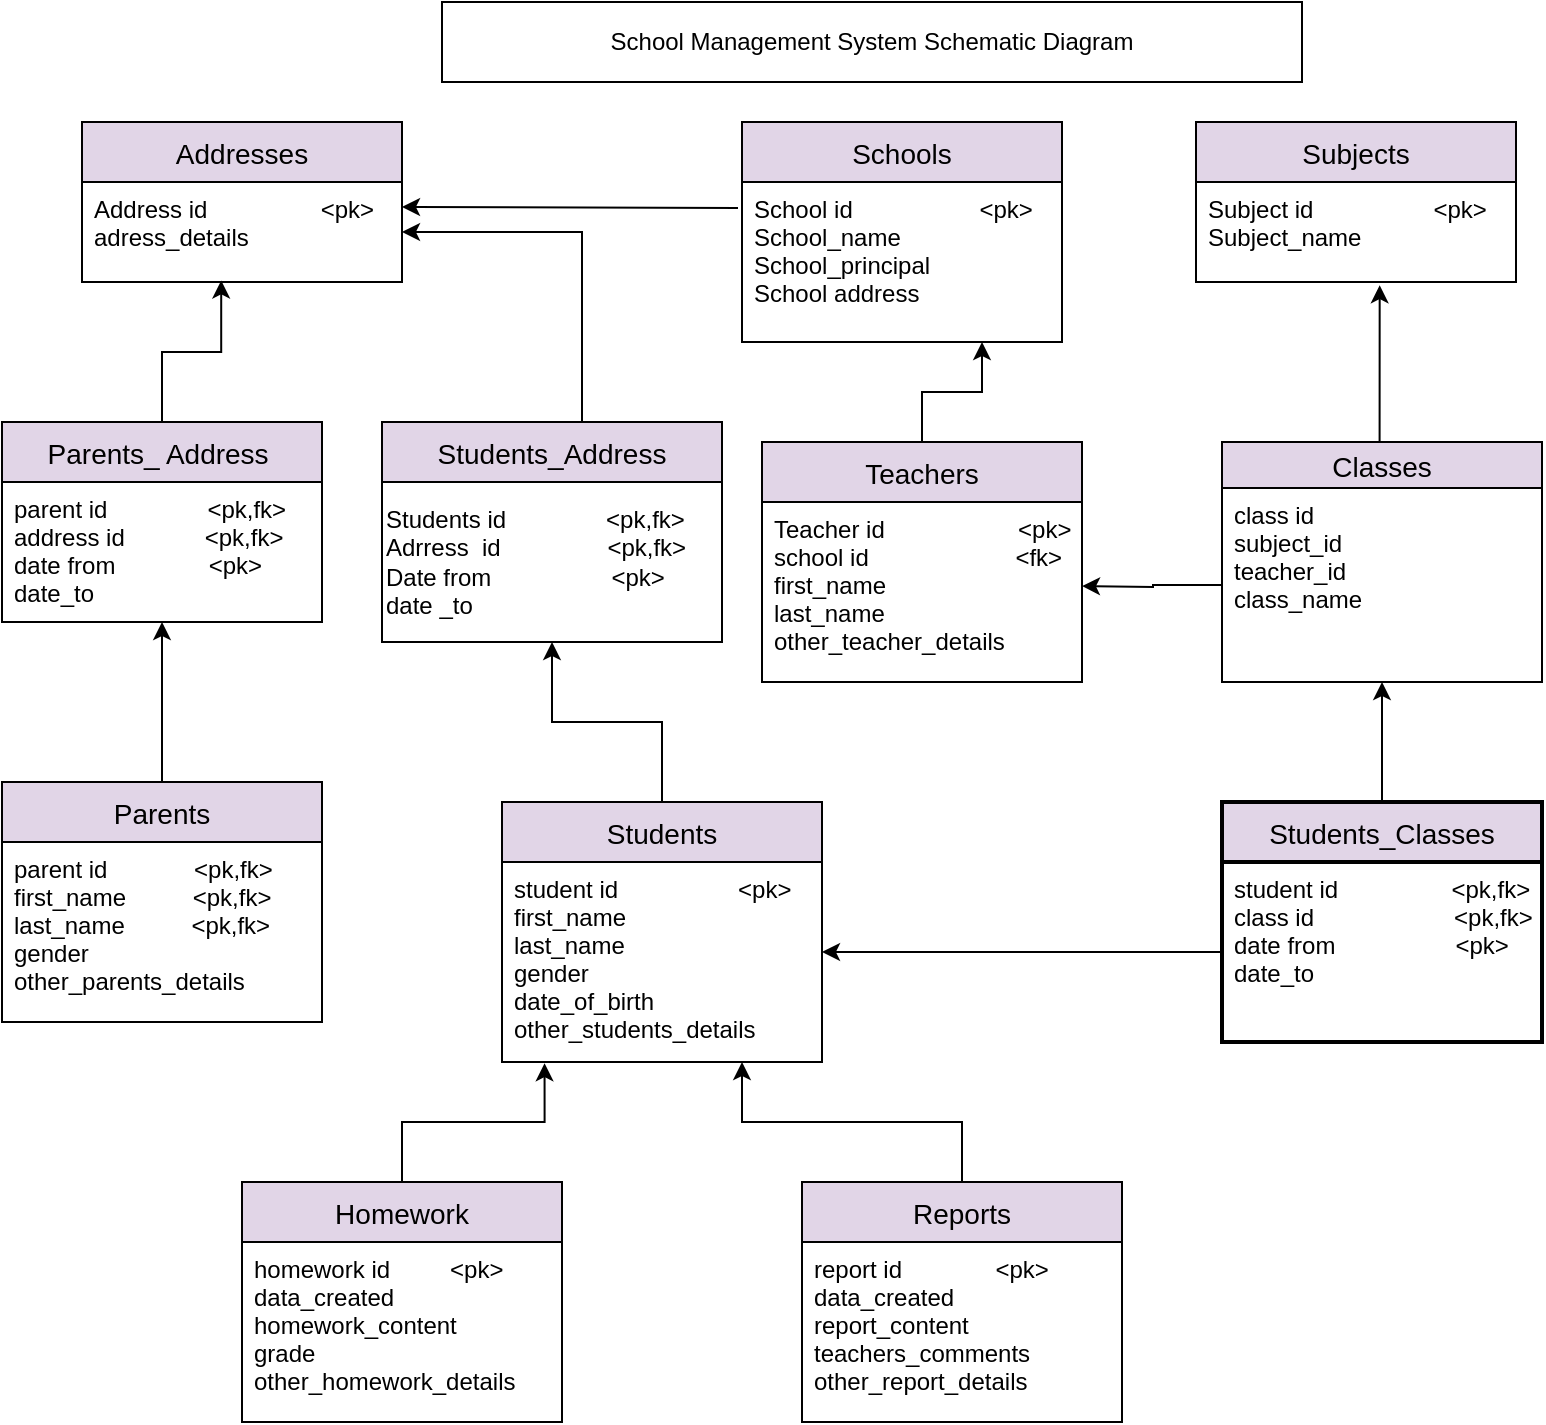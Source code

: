 <mxfile version="12.5.5" type="github"><diagram id="dD0NKBknP8NFSW5q6pbx" name="Page-1"><mxGraphModel dx="1038" dy="531" grid="1" gridSize="10" guides="1" tooltips="1" connect="1" arrows="1" fold="1" page="1" pageScale="1" pageWidth="827" pageHeight="1169" math="0" shadow="0"><root><mxCell id="0"/><mxCell id="1" parent="0"/><mxCell id="C9wnbvmkPUfAF8IMxYMJ-1" value="Addresses" style="swimlane;childLayout=stackLayout;horizontal=1;startSize=30;horizontalStack=0;fillColor=#e1d5e7;rounded=0;fontSize=14;fontStyle=0;strokeWidth=1;resizeParent=0;resizeLast=1;shadow=0;dashed=0;align=center;strokeColor=#000000;" parent="1" vertex="1"><mxGeometry x="70" y="70" width="160" height="80" as="geometry"/></mxCell><mxCell id="C9wnbvmkPUfAF8IMxYMJ-2" value="Address id                 &lt;pk&gt;&#10;adress_details" style="align=left;strokeColor=none;fillColor=none;spacingLeft=4;fontSize=12;verticalAlign=top;resizable=0;rotatable=0;part=1;" parent="C9wnbvmkPUfAF8IMxYMJ-1" vertex="1"><mxGeometry y="30" width="160" height="50" as="geometry"/></mxCell><mxCell id="C9wnbvmkPUfAF8IMxYMJ-6" value="Subjects" style="swimlane;childLayout=stackLayout;horizontal=1;startSize=30;horizontalStack=0;fillColor=#e1d5e7;rounded=0;fontSize=14;fontStyle=0;strokeWidth=1;resizeParent=0;resizeLast=1;shadow=0;dashed=0;align=center;strokeColor=#000000;" parent="1" vertex="1"><mxGeometry x="627" y="70" width="160" height="80" as="geometry"/></mxCell><mxCell id="C9wnbvmkPUfAF8IMxYMJ-7" value="Subject id                  &lt;pk&gt;&#10;Subject_name" style="align=left;strokeColor=none;fillColor=none;spacingLeft=4;fontSize=12;verticalAlign=top;resizable=0;rotatable=0;part=1;" parent="C9wnbvmkPUfAF8IMxYMJ-6" vertex="1"><mxGeometry y="30" width="160" height="50" as="geometry"/></mxCell><mxCell id="C9wnbvmkPUfAF8IMxYMJ-26" style="edgeStyle=orthogonalEdgeStyle;rounded=0;orthogonalLoop=1;jettySize=auto;html=1;entryX=1;entryY=0.5;entryDx=0;entryDy=0;" parent="1" source="C9wnbvmkPUfAF8IMxYMJ-11" target="C9wnbvmkPUfAF8IMxYMJ-2" edge="1"><mxGeometry relative="1" as="geometry"><mxPoint x="240" y="125" as="targetPoint"/><Array as="points"><mxPoint x="320" y="125"/></Array></mxGeometry></mxCell><mxCell id="C9wnbvmkPUfAF8IMxYMJ-11" value="Students_Address" style="swimlane;childLayout=stackLayout;horizontal=1;startSize=30;horizontalStack=0;fillColor=#e1d5e7;rounded=0;fontSize=14;fontStyle=0;strokeWidth=1;resizeParent=0;resizeLast=1;shadow=0;dashed=0;align=center;strokeColor=#000000;" parent="1" vertex="1"><mxGeometry x="220" y="220" width="170" height="110" as="geometry"/></mxCell><mxCell id="C9wnbvmkPUfAF8IMxYMJ-34" value="&lt;div style=&quot;text-align: justify&quot;&gt;&lt;span&gt;Students id&amp;nbsp; &amp;nbsp; &amp;nbsp; &amp;nbsp; &amp;nbsp; &amp;nbsp; &amp;nbsp; &amp;nbsp;&amp;lt;pk,fk&amp;gt;&lt;/span&gt;&lt;/div&gt;&lt;div style=&quot;text-align: justify&quot;&gt;&lt;span&gt;Adrress&amp;nbsp; id&amp;nbsp; &amp;nbsp; &amp;nbsp; &amp;nbsp; &amp;nbsp; &amp;nbsp; &amp;nbsp; &amp;nbsp; &amp;lt;pk,fk&amp;gt;&lt;/span&gt;&lt;/div&gt;&lt;div style=&quot;text-align: justify&quot;&gt;&lt;span&gt;Date from&amp;nbsp; &amp;nbsp; &amp;nbsp; &amp;nbsp; &amp;nbsp; &amp;nbsp; &amp;nbsp; &amp;nbsp; &amp;nbsp; &amp;lt;pk&amp;gt;&lt;/span&gt;&lt;/div&gt;&lt;div style=&quot;text-align: justify&quot;&gt;&lt;span&gt;date _to&lt;/span&gt;&lt;/div&gt;" style="text;html=1;align=left;verticalAlign=middle;resizable=0;points=[];autosize=1;" parent="C9wnbvmkPUfAF8IMxYMJ-11" vertex="1"><mxGeometry y="30" width="170" height="80" as="geometry"/></mxCell><mxCell id="C9wnbvmkPUfAF8IMxYMJ-33" style="edgeStyle=orthogonalEdgeStyle;rounded=0;orthogonalLoop=1;jettySize=auto;html=1;exitX=0.5;exitY=0;exitDx=0;exitDy=0;entryX=0.435;entryY=0.984;entryDx=0;entryDy=0;entryPerimeter=0;" parent="1" source="C9wnbvmkPUfAF8IMxYMJ-8" target="C9wnbvmkPUfAF8IMxYMJ-2" edge="1"><mxGeometry relative="1" as="geometry"/></mxCell><mxCell id="C9wnbvmkPUfAF8IMxYMJ-8" value="Parents_ Address " style="swimlane;childLayout=stackLayout;horizontal=1;startSize=30;horizontalStack=0;fillColor=#e1d5e7;rounded=0;fontSize=14;fontStyle=0;strokeWidth=1;resizeParent=0;resizeLast=1;shadow=0;dashed=0;align=center;strokeColor=#000000;" parent="1" vertex="1"><mxGeometry x="30" y="220" width="160" height="100" as="geometry"/></mxCell><mxCell id="C9wnbvmkPUfAF8IMxYMJ-9" value="parent id               &lt;pk,fk&gt;&#10;address id            &lt;pk,fk&gt;&#10;date from              &lt;pk&gt;&#10;date_to" style="align=left;strokeColor=none;fillColor=none;spacingLeft=4;fontSize=12;verticalAlign=top;resizable=0;rotatable=0;part=1;" parent="C9wnbvmkPUfAF8IMxYMJ-8" vertex="1"><mxGeometry y="30" width="160" height="70" as="geometry"/></mxCell><mxCell id="C9wnbvmkPUfAF8IMxYMJ-18" value="" style="endArrow=classic;html=1;entryX=1;entryY=0.25;entryDx=0;entryDy=0;" parent="1" target="C9wnbvmkPUfAF8IMxYMJ-2" edge="1"><mxGeometry width="50" height="50" relative="1" as="geometry"><mxPoint x="398" y="113" as="sourcePoint"/><mxPoint x="230" y="97" as="targetPoint"/><Array as="points"/></mxGeometry></mxCell><mxCell id="C9wnbvmkPUfAF8IMxYMJ-44" style="edgeStyle=orthogonalEdgeStyle;rounded=0;orthogonalLoop=1;jettySize=auto;html=1;exitX=0.5;exitY=0;exitDx=0;exitDy=0;entryX=0.75;entryY=1;entryDx=0;entryDy=0;" parent="1" source="C9wnbvmkPUfAF8IMxYMJ-13" target="C9wnbvmkPUfAF8IMxYMJ-4" edge="1"><mxGeometry relative="1" as="geometry"/></mxCell><mxCell id="C9wnbvmkPUfAF8IMxYMJ-13" value="Teachers" style="swimlane;childLayout=stackLayout;horizontal=1;startSize=30;horizontalStack=0;fillColor=#e1d5e7;rounded=0;fontSize=14;fontStyle=0;strokeWidth=1;resizeParent=0;resizeLast=1;shadow=0;dashed=0;align=center;strokeColor=#000000;" parent="1" vertex="1"><mxGeometry x="410" y="230" width="160" height="120" as="geometry"/></mxCell><mxCell id="C9wnbvmkPUfAF8IMxYMJ-14" value="Teacher id                    &lt;pk&gt;&#10;school id                      &lt;fk&gt;&#10;first_name&#10;last_name&#10;other_teacher_details" style="align=left;strokeColor=none;fillColor=none;spacingLeft=4;fontSize=12;verticalAlign=top;resizable=0;rotatable=0;part=1;" parent="C9wnbvmkPUfAF8IMxYMJ-13" vertex="1"><mxGeometry y="30" width="160" height="90" as="geometry"/></mxCell><mxCell id="C9wnbvmkPUfAF8IMxYMJ-45" style="edgeStyle=orthogonalEdgeStyle;rounded=0;orthogonalLoop=1;jettySize=auto;html=1;exitX=0.5;exitY=0;exitDx=0;exitDy=0;entryX=0.574;entryY=1.032;entryDx=0;entryDy=0;entryPerimeter=0;" parent="1" source="C9wnbvmkPUfAF8IMxYMJ-36" target="C9wnbvmkPUfAF8IMxYMJ-7" edge="1"><mxGeometry relative="1" as="geometry"><Array as="points"><mxPoint x="719" y="230"/></Array></mxGeometry></mxCell><mxCell id="C9wnbvmkPUfAF8IMxYMJ-36" value="Classes" style="swimlane;childLayout=stackLayout;horizontal=1;startSize=23;horizontalStack=0;fillColor=#e1d5e7;rounded=0;fontSize=14;fontStyle=0;strokeWidth=1;resizeParent=0;resizeLast=1;shadow=0;dashed=0;align=center;strokeColor=#000000;" parent="1" vertex="1"><mxGeometry x="640" y="230" width="160" height="120" as="geometry"/></mxCell><mxCell id="C9wnbvmkPUfAF8IMxYMJ-37" value="class id &#10;subject_id&#10;teacher_id&#10;class_name&#10;" style="align=left;strokeColor=none;fillColor=none;spacingLeft=4;fontSize=12;verticalAlign=top;resizable=0;rotatable=0;part=1;" parent="C9wnbvmkPUfAF8IMxYMJ-36" vertex="1"><mxGeometry y="23" width="160" height="97" as="geometry"/></mxCell><mxCell id="C9wnbvmkPUfAF8IMxYMJ-46" style="edgeStyle=orthogonalEdgeStyle;rounded=0;orthogonalLoop=1;jettySize=auto;html=1;exitX=0;exitY=0.5;exitDx=0;exitDy=0;" parent="1" source="C9wnbvmkPUfAF8IMxYMJ-37" edge="1"><mxGeometry relative="1" as="geometry"><mxPoint x="570" y="302" as="targetPoint"/></mxGeometry></mxCell><mxCell id="C9wnbvmkPUfAF8IMxYMJ-52" style="edgeStyle=orthogonalEdgeStyle;rounded=0;orthogonalLoop=1;jettySize=auto;html=1;exitX=0.5;exitY=0;exitDx=0;exitDy=0;entryX=0.5;entryY=1;entryDx=0;entryDy=0;" parent="1" source="C9wnbvmkPUfAF8IMxYMJ-50" target="C9wnbvmkPUfAF8IMxYMJ-9" edge="1"><mxGeometry relative="1" as="geometry"/></mxCell><mxCell id="C9wnbvmkPUfAF8IMxYMJ-50" value="Parents" style="swimlane;childLayout=stackLayout;horizontal=1;startSize=30;horizontalStack=0;fillColor=#e1d5e7;rounded=0;fontSize=14;fontStyle=0;strokeWidth=1;resizeParent=0;resizeLast=1;shadow=0;dashed=0;align=center;strokeColor=#000000;" parent="1" vertex="1"><mxGeometry x="30" y="400" width="160" height="120" as="geometry"/></mxCell><mxCell id="C9wnbvmkPUfAF8IMxYMJ-51" value="parent id             &lt;pk,fk&gt;&#10;first_name          &lt;pk,fk&gt;&#10;last_name          &lt;pk,fk&gt;&#10;gender &#10;other_parents_details" style="align=left;strokeColor=none;fillColor=none;spacingLeft=4;fontSize=12;verticalAlign=top;resizable=0;rotatable=0;part=1;" parent="C9wnbvmkPUfAF8IMxYMJ-50" vertex="1"><mxGeometry y="30" width="160" height="90" as="geometry"/></mxCell><mxCell id="C9wnbvmkPUfAF8IMxYMJ-55" style="edgeStyle=orthogonalEdgeStyle;rounded=0;orthogonalLoop=1;jettySize=auto;html=1;" parent="1" source="C9wnbvmkPUfAF8IMxYMJ-53" target="C9wnbvmkPUfAF8IMxYMJ-34" edge="1"><mxGeometry relative="1" as="geometry"/></mxCell><mxCell id="C9wnbvmkPUfAF8IMxYMJ-53" value="Students" style="swimlane;childLayout=stackLayout;horizontal=1;startSize=30;horizontalStack=0;fillColor=#e1d5e7;rounded=0;fontSize=14;fontStyle=0;strokeWidth=1;resizeParent=0;resizeLast=1;shadow=0;dashed=0;align=center;strokeColor=#000000;" parent="1" vertex="1"><mxGeometry x="280" y="410" width="160" height="130" as="geometry"/></mxCell><mxCell id="C9wnbvmkPUfAF8IMxYMJ-54" value="student id                  &lt;pk&gt;&#10;first_name&#10;last_name&#10;gender &#10;date_of_birth&#10;other_students_details" style="align=left;strokeColor=none;fillColor=none;spacingLeft=4;fontSize=12;verticalAlign=top;resizable=0;rotatable=0;part=1;" parent="C9wnbvmkPUfAF8IMxYMJ-53" vertex="1"><mxGeometry y="30" width="160" height="100" as="geometry"/></mxCell><mxCell id="C9wnbvmkPUfAF8IMxYMJ-59" style="edgeStyle=orthogonalEdgeStyle;rounded=0;orthogonalLoop=1;jettySize=auto;html=1;entryX=0.5;entryY=1;entryDx=0;entryDy=0;" parent="1" source="C9wnbvmkPUfAF8IMxYMJ-56" target="C9wnbvmkPUfAF8IMxYMJ-37" edge="1"><mxGeometry relative="1" as="geometry"/></mxCell><mxCell id="C9wnbvmkPUfAF8IMxYMJ-56" value="Students_Classes" style="swimlane;childLayout=stackLayout;horizontal=1;startSize=30;horizontalStack=0;fillColor=#e1d5e7;rounded=0;fontSize=14;fontStyle=0;strokeWidth=2;resizeParent=0;resizeLast=1;shadow=0;dashed=0;align=center;strokeColor=#000000;" parent="1" vertex="1"><mxGeometry x="640" y="410" width="160" height="120" as="geometry"/></mxCell><mxCell id="C9wnbvmkPUfAF8IMxYMJ-57" value="student id                 &lt;pk,fk&gt;&#10;class id                     &lt;pk,fk&gt;&#10;date from                  &lt;pk&gt;&#10;date_to" style="align=left;strokeColor=none;fillColor=none;spacingLeft=4;fontSize=12;verticalAlign=top;resizable=0;rotatable=0;part=1;" parent="C9wnbvmkPUfAF8IMxYMJ-56" vertex="1"><mxGeometry y="30" width="160" height="90" as="geometry"/></mxCell><mxCell id="C9wnbvmkPUfAF8IMxYMJ-58" style="edgeStyle=orthogonalEdgeStyle;rounded=0;orthogonalLoop=1;jettySize=auto;html=1;" parent="1" source="C9wnbvmkPUfAF8IMxYMJ-57" edge="1"><mxGeometry relative="1" as="geometry"><mxPoint x="440" y="485" as="targetPoint"/></mxGeometry></mxCell><mxCell id="C9wnbvmkPUfAF8IMxYMJ-68" style="edgeStyle=orthogonalEdgeStyle;rounded=0;orthogonalLoop=1;jettySize=auto;html=1;entryX=0.133;entryY=1.006;entryDx=0;entryDy=0;entryPerimeter=0;" parent="1" source="C9wnbvmkPUfAF8IMxYMJ-60" target="C9wnbvmkPUfAF8IMxYMJ-54" edge="1"><mxGeometry relative="1" as="geometry"/></mxCell><mxCell id="C9wnbvmkPUfAF8IMxYMJ-60" value="Homework" style="swimlane;childLayout=stackLayout;horizontal=1;startSize=30;horizontalStack=0;fillColor=#e1d5e7;rounded=0;fontSize=14;fontStyle=0;strokeWidth=1;resizeParent=0;resizeLast=1;shadow=0;dashed=0;align=center;strokeColor=#000000;" parent="1" vertex="1"><mxGeometry x="150" y="600" width="160" height="120" as="geometry"/></mxCell><mxCell id="C9wnbvmkPUfAF8IMxYMJ-61" value="homework id         &lt;pk&gt;&#10;data_created&#10;homework_content&#10;grade&#10;other_homework_details" style="align=left;strokeColor=none;fillColor=none;spacingLeft=4;fontSize=12;verticalAlign=top;resizable=0;rotatable=0;part=1;" parent="C9wnbvmkPUfAF8IMxYMJ-60" vertex="1"><mxGeometry y="30" width="160" height="90" as="geometry"/></mxCell><mxCell id="C9wnbvmkPUfAF8IMxYMJ-71" style="edgeStyle=orthogonalEdgeStyle;rounded=0;orthogonalLoop=1;jettySize=auto;html=1;entryX=0.75;entryY=1;entryDx=0;entryDy=0;" parent="1" source="C9wnbvmkPUfAF8IMxYMJ-62" target="C9wnbvmkPUfAF8IMxYMJ-54" edge="1"><mxGeometry relative="1" as="geometry"/></mxCell><mxCell id="C9wnbvmkPUfAF8IMxYMJ-62" value="Reports" style="swimlane;childLayout=stackLayout;horizontal=1;startSize=30;horizontalStack=0;fillColor=#e1d5e7;rounded=0;fontSize=14;fontStyle=0;strokeWidth=1;resizeParent=0;resizeLast=1;shadow=0;dashed=0;align=center;strokeColor=#000000;" parent="1" vertex="1"><mxGeometry x="430" y="600" width="160" height="120" as="geometry"/></mxCell><mxCell id="C9wnbvmkPUfAF8IMxYMJ-63" value="report id              &lt;pk&gt;&#10;data_created&#10;report_content&#10;teachers_comments&#10;other_report_details&#10;" style="align=left;strokeColor=none;fillColor=none;spacingLeft=4;fontSize=12;verticalAlign=top;resizable=0;rotatable=0;part=1;" parent="C9wnbvmkPUfAF8IMxYMJ-62" vertex="1"><mxGeometry y="30" width="160" height="90" as="geometry"/></mxCell><mxCell id="C9wnbvmkPUfAF8IMxYMJ-3" value="Schools" style="swimlane;childLayout=stackLayout;horizontal=1;startSize=30;horizontalStack=0;fillColor=#e1d5e7;rounded=0;fontSize=14;fontStyle=0;strokeWidth=1;resizeParent=0;resizeLast=1;shadow=0;dashed=0;align=center;strokeColor=#000000;" parent="1" vertex="1"><mxGeometry x="400" y="70" width="160" height="110" as="geometry"/></mxCell><mxCell id="C9wnbvmkPUfAF8IMxYMJ-4" value="School id                   &lt;pk&gt;&#10;School_name&#10;School_principal&#10;School address " style="align=left;strokeColor=none;fillColor=none;spacingLeft=4;fontSize=12;verticalAlign=top;resizable=0;rotatable=0;part=1;" parent="C9wnbvmkPUfAF8IMxYMJ-3" vertex="1"><mxGeometry y="30" width="160" height="80" as="geometry"/></mxCell><mxCell id="C9wnbvmkPUfAF8IMxYMJ-73" value="School Management System Schematic Diagram" style="whiteSpace=wrap;html=1;align=center;rounded=0;strokeColor=#000000;strokeWidth=1;fillColor=#ffffff;" parent="1" vertex="1"><mxGeometry x="250" y="10" width="430" height="40" as="geometry"/></mxCell></root></mxGraphModel></diagram></mxfile>